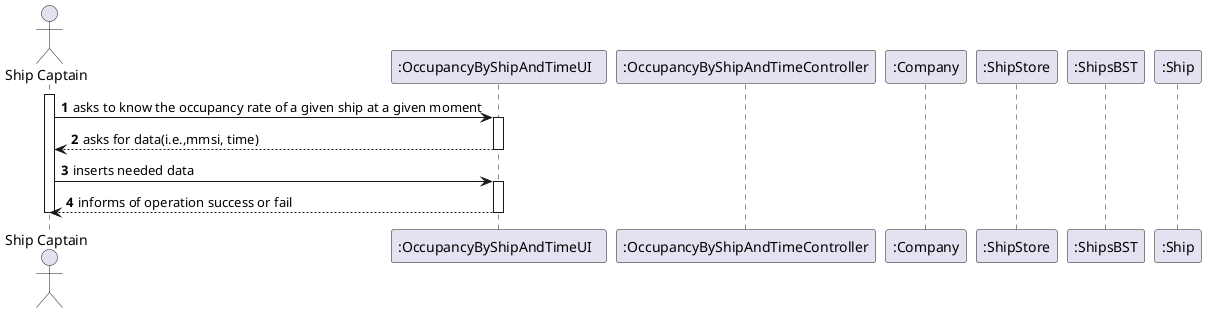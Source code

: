 @startuml
autonumber
'hide footbox
actor "Ship Captain" as SC
participant ":OccupancyByShipAndTimeUI  " as UI
participant ":OccupancyByShipAndTimeController" as CTRL
participant ":Company" as CMP
participant ":ShipStore" as STORE
participant ":ShipsBST" as SBST
participant ":Ship" as SHIP

activate SC
SC -> UI : asks to know the occupancy rate of a given ship at a given moment
activate UI
UI --> SC : asks for data(i.e.,mmsi, time)
deactivate UI
SC -> UI : inserts needed data
activate UI
UI --> SC : informs of operation success or fail
deactivate UI
deactivate SC

@enduml
